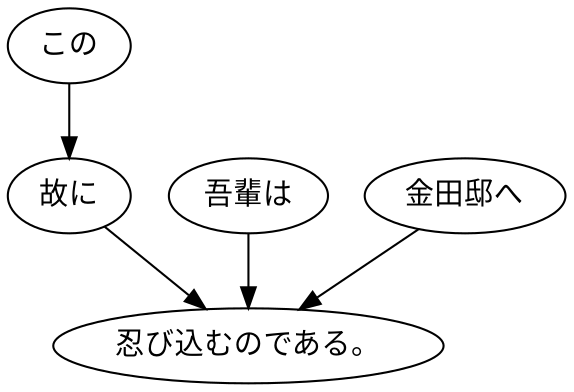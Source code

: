 digraph graph2074 {
	node0 [label="この"];
	node1 [label="故に"];
	node2 [label="吾輩は"];
	node3 [label="金田邸へ"];
	node4 [label="忍び込むのである。"];
	node0 -> node1;
	node1 -> node4;
	node2 -> node4;
	node3 -> node4;
}
